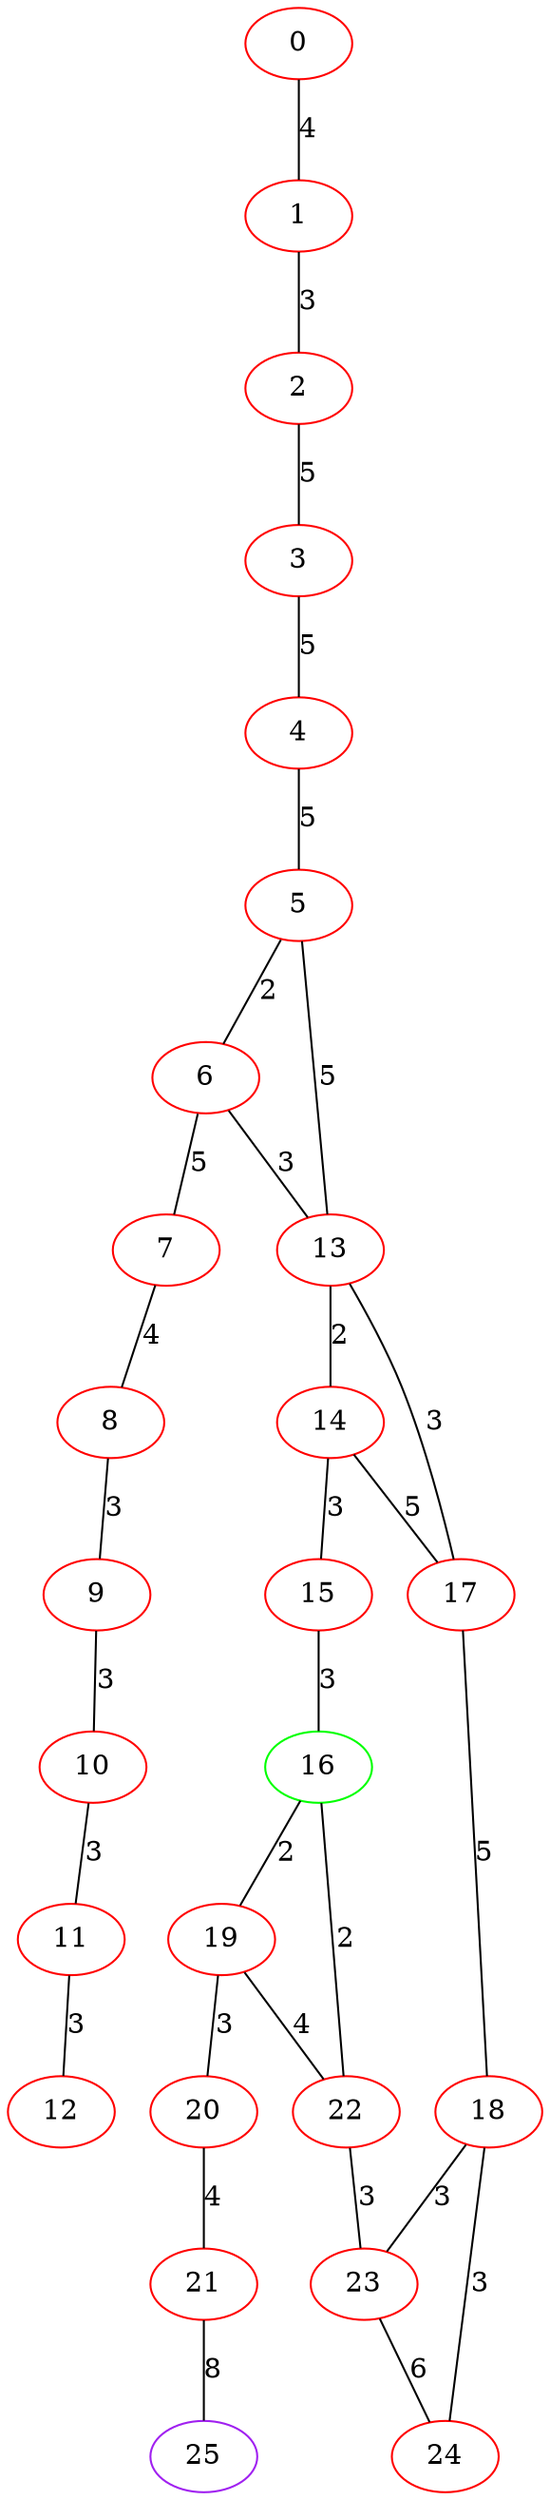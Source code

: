 graph "" {
0 [color=red, weight=1];
1 [color=red, weight=1];
2 [color=red, weight=1];
3 [color=red, weight=1];
4 [color=red, weight=1];
5 [color=red, weight=1];
6 [color=red, weight=1];
7 [color=red, weight=1];
8 [color=red, weight=1];
9 [color=red, weight=1];
10 [color=red, weight=1];
11 [color=red, weight=1];
12 [color=red, weight=1];
13 [color=red, weight=1];
14 [color=red, weight=1];
15 [color=red, weight=1];
16 [color=green, weight=2];
17 [color=red, weight=1];
18 [color=red, weight=1];
19 [color=red, weight=1];
20 [color=red, weight=1];
21 [color=red, weight=1];
22 [color=red, weight=1];
23 [color=red, weight=1];
24 [color=red, weight=1];
25 [color=purple, weight=4];
0 -- 1  [key=0, label=4];
1 -- 2  [key=0, label=3];
2 -- 3  [key=0, label=5];
3 -- 4  [key=0, label=5];
4 -- 5  [key=0, label=5];
5 -- 13  [key=0, label=5];
5 -- 6  [key=0, label=2];
6 -- 7  [key=0, label=5];
6 -- 13  [key=0, label=3];
7 -- 8  [key=0, label=4];
8 -- 9  [key=0, label=3];
9 -- 10  [key=0, label=3];
10 -- 11  [key=0, label=3];
11 -- 12  [key=0, label=3];
13 -- 17  [key=0, label=3];
13 -- 14  [key=0, label=2];
14 -- 17  [key=0, label=5];
14 -- 15  [key=0, label=3];
15 -- 16  [key=0, label=3];
16 -- 19  [key=0, label=2];
16 -- 22  [key=0, label=2];
17 -- 18  [key=0, label=5];
18 -- 24  [key=0, label=3];
18 -- 23  [key=0, label=3];
19 -- 20  [key=0, label=3];
19 -- 22  [key=0, label=4];
20 -- 21  [key=0, label=4];
21 -- 25  [key=0, label=8];
22 -- 23  [key=0, label=3];
23 -- 24  [key=0, label=6];
}
